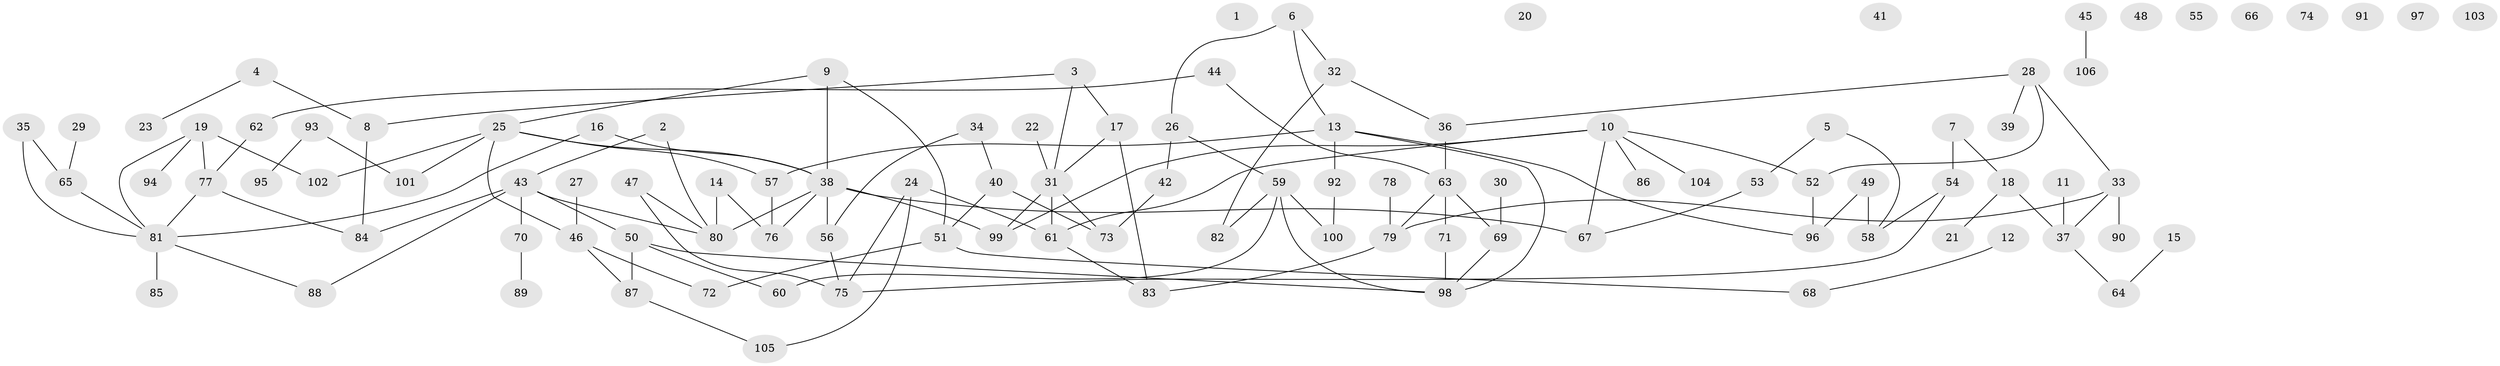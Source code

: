 // Generated by graph-tools (version 1.1) at 2025/33/03/09/25 02:33:52]
// undirected, 106 vertices, 131 edges
graph export_dot {
graph [start="1"]
  node [color=gray90,style=filled];
  1;
  2;
  3;
  4;
  5;
  6;
  7;
  8;
  9;
  10;
  11;
  12;
  13;
  14;
  15;
  16;
  17;
  18;
  19;
  20;
  21;
  22;
  23;
  24;
  25;
  26;
  27;
  28;
  29;
  30;
  31;
  32;
  33;
  34;
  35;
  36;
  37;
  38;
  39;
  40;
  41;
  42;
  43;
  44;
  45;
  46;
  47;
  48;
  49;
  50;
  51;
  52;
  53;
  54;
  55;
  56;
  57;
  58;
  59;
  60;
  61;
  62;
  63;
  64;
  65;
  66;
  67;
  68;
  69;
  70;
  71;
  72;
  73;
  74;
  75;
  76;
  77;
  78;
  79;
  80;
  81;
  82;
  83;
  84;
  85;
  86;
  87;
  88;
  89;
  90;
  91;
  92;
  93;
  94;
  95;
  96;
  97;
  98;
  99;
  100;
  101;
  102;
  103;
  104;
  105;
  106;
  2 -- 43;
  2 -- 80;
  3 -- 8;
  3 -- 17;
  3 -- 31;
  4 -- 8;
  4 -- 23;
  5 -- 53;
  5 -- 58;
  6 -- 13;
  6 -- 26;
  6 -- 32;
  7 -- 18;
  7 -- 54;
  8 -- 84;
  9 -- 25;
  9 -- 38;
  9 -- 51;
  10 -- 52;
  10 -- 61;
  10 -- 67;
  10 -- 86;
  10 -- 99;
  10 -- 104;
  11 -- 37;
  12 -- 68;
  13 -- 57;
  13 -- 92;
  13 -- 96;
  13 -- 98;
  14 -- 76;
  14 -- 80;
  15 -- 64;
  16 -- 38;
  16 -- 81;
  17 -- 31;
  17 -- 83;
  18 -- 21;
  18 -- 37;
  19 -- 77;
  19 -- 81;
  19 -- 94;
  19 -- 102;
  22 -- 31;
  24 -- 61;
  24 -- 75;
  24 -- 105;
  25 -- 38;
  25 -- 46;
  25 -- 57;
  25 -- 101;
  25 -- 102;
  26 -- 42;
  26 -- 59;
  27 -- 46;
  28 -- 33;
  28 -- 36;
  28 -- 39;
  28 -- 52;
  29 -- 65;
  30 -- 69;
  31 -- 61;
  31 -- 73;
  31 -- 99;
  32 -- 36;
  32 -- 82;
  33 -- 37;
  33 -- 79;
  33 -- 90;
  34 -- 40;
  34 -- 56;
  35 -- 65;
  35 -- 81;
  36 -- 63;
  37 -- 64;
  38 -- 56;
  38 -- 67;
  38 -- 76;
  38 -- 80;
  38 -- 99;
  40 -- 51;
  40 -- 73;
  42 -- 73;
  43 -- 50;
  43 -- 70;
  43 -- 80;
  43 -- 84;
  43 -- 88;
  44 -- 62;
  44 -- 63;
  45 -- 106;
  46 -- 72;
  46 -- 87;
  47 -- 75;
  47 -- 80;
  49 -- 58;
  49 -- 96;
  50 -- 60;
  50 -- 87;
  50 -- 98;
  51 -- 68;
  51 -- 72;
  52 -- 96;
  53 -- 67;
  54 -- 58;
  54 -- 75;
  56 -- 75;
  57 -- 76;
  59 -- 60;
  59 -- 82;
  59 -- 98;
  59 -- 100;
  61 -- 83;
  62 -- 77;
  63 -- 69;
  63 -- 71;
  63 -- 79;
  65 -- 81;
  69 -- 98;
  70 -- 89;
  71 -- 98;
  77 -- 81;
  77 -- 84;
  78 -- 79;
  79 -- 83;
  81 -- 85;
  81 -- 88;
  87 -- 105;
  92 -- 100;
  93 -- 95;
  93 -- 101;
}
